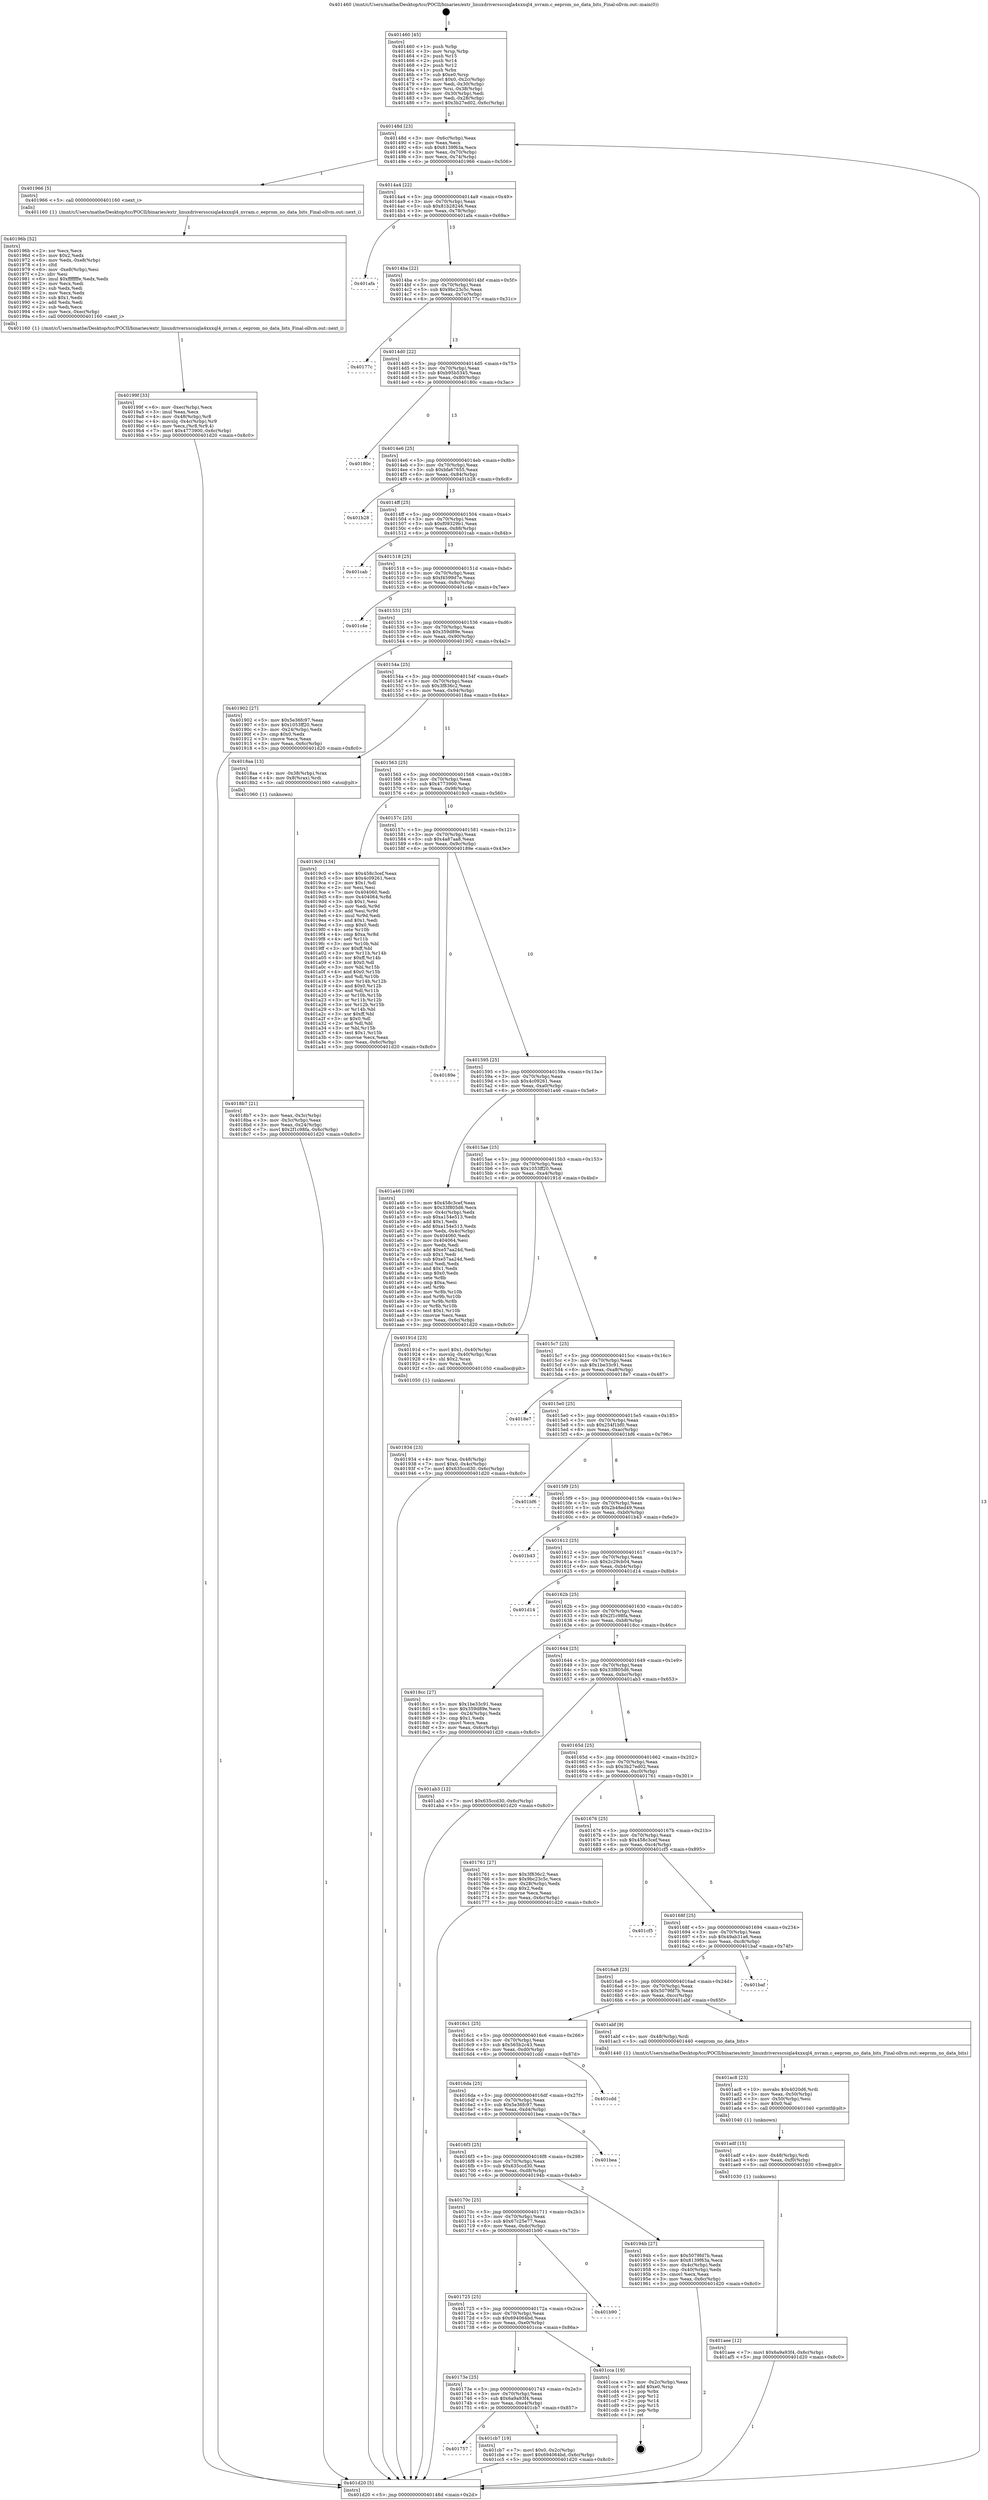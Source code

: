 digraph "0x401460" {
  label = "0x401460 (/mnt/c/Users/mathe/Desktop/tcc/POCII/binaries/extr_linuxdriversscsiqla4xxxql4_nvram.c_eeprom_no_data_bits_Final-ollvm.out::main(0))"
  labelloc = "t"
  node[shape=record]

  Entry [label="",width=0.3,height=0.3,shape=circle,fillcolor=black,style=filled]
  "0x40148d" [label="{
     0x40148d [23]\l
     | [instrs]\l
     &nbsp;&nbsp;0x40148d \<+3\>: mov -0x6c(%rbp),%eax\l
     &nbsp;&nbsp;0x401490 \<+2\>: mov %eax,%ecx\l
     &nbsp;&nbsp;0x401492 \<+6\>: sub $0x8139f63a,%ecx\l
     &nbsp;&nbsp;0x401498 \<+3\>: mov %eax,-0x70(%rbp)\l
     &nbsp;&nbsp;0x40149b \<+3\>: mov %ecx,-0x74(%rbp)\l
     &nbsp;&nbsp;0x40149e \<+6\>: je 0000000000401966 \<main+0x506\>\l
  }"]
  "0x401966" [label="{
     0x401966 [5]\l
     | [instrs]\l
     &nbsp;&nbsp;0x401966 \<+5\>: call 0000000000401160 \<next_i\>\l
     | [calls]\l
     &nbsp;&nbsp;0x401160 \{1\} (/mnt/c/Users/mathe/Desktop/tcc/POCII/binaries/extr_linuxdriversscsiqla4xxxql4_nvram.c_eeprom_no_data_bits_Final-ollvm.out::next_i)\l
  }"]
  "0x4014a4" [label="{
     0x4014a4 [22]\l
     | [instrs]\l
     &nbsp;&nbsp;0x4014a4 \<+5\>: jmp 00000000004014a9 \<main+0x49\>\l
     &nbsp;&nbsp;0x4014a9 \<+3\>: mov -0x70(%rbp),%eax\l
     &nbsp;&nbsp;0x4014ac \<+5\>: sub $0x81b28246,%eax\l
     &nbsp;&nbsp;0x4014b1 \<+3\>: mov %eax,-0x78(%rbp)\l
     &nbsp;&nbsp;0x4014b4 \<+6\>: je 0000000000401afa \<main+0x69a\>\l
  }"]
  Exit [label="",width=0.3,height=0.3,shape=circle,fillcolor=black,style=filled,peripheries=2]
  "0x401afa" [label="{
     0x401afa\l
  }", style=dashed]
  "0x4014ba" [label="{
     0x4014ba [22]\l
     | [instrs]\l
     &nbsp;&nbsp;0x4014ba \<+5\>: jmp 00000000004014bf \<main+0x5f\>\l
     &nbsp;&nbsp;0x4014bf \<+3\>: mov -0x70(%rbp),%eax\l
     &nbsp;&nbsp;0x4014c2 \<+5\>: sub $0x9bc23c5c,%eax\l
     &nbsp;&nbsp;0x4014c7 \<+3\>: mov %eax,-0x7c(%rbp)\l
     &nbsp;&nbsp;0x4014ca \<+6\>: je 000000000040177c \<main+0x31c\>\l
  }"]
  "0x401757" [label="{
     0x401757\l
  }", style=dashed]
  "0x40177c" [label="{
     0x40177c\l
  }", style=dashed]
  "0x4014d0" [label="{
     0x4014d0 [22]\l
     | [instrs]\l
     &nbsp;&nbsp;0x4014d0 \<+5\>: jmp 00000000004014d5 \<main+0x75\>\l
     &nbsp;&nbsp;0x4014d5 \<+3\>: mov -0x70(%rbp),%eax\l
     &nbsp;&nbsp;0x4014d8 \<+5\>: sub $0xb95b5345,%eax\l
     &nbsp;&nbsp;0x4014dd \<+3\>: mov %eax,-0x80(%rbp)\l
     &nbsp;&nbsp;0x4014e0 \<+6\>: je 000000000040180c \<main+0x3ac\>\l
  }"]
  "0x401cb7" [label="{
     0x401cb7 [19]\l
     | [instrs]\l
     &nbsp;&nbsp;0x401cb7 \<+7\>: movl $0x0,-0x2c(%rbp)\l
     &nbsp;&nbsp;0x401cbe \<+7\>: movl $0x694064bd,-0x6c(%rbp)\l
     &nbsp;&nbsp;0x401cc5 \<+5\>: jmp 0000000000401d20 \<main+0x8c0\>\l
  }"]
  "0x40180c" [label="{
     0x40180c\l
  }", style=dashed]
  "0x4014e6" [label="{
     0x4014e6 [25]\l
     | [instrs]\l
     &nbsp;&nbsp;0x4014e6 \<+5\>: jmp 00000000004014eb \<main+0x8b\>\l
     &nbsp;&nbsp;0x4014eb \<+3\>: mov -0x70(%rbp),%eax\l
     &nbsp;&nbsp;0x4014ee \<+5\>: sub $0xbfa67655,%eax\l
     &nbsp;&nbsp;0x4014f3 \<+6\>: mov %eax,-0x84(%rbp)\l
     &nbsp;&nbsp;0x4014f9 \<+6\>: je 0000000000401b28 \<main+0x6c8\>\l
  }"]
  "0x40173e" [label="{
     0x40173e [25]\l
     | [instrs]\l
     &nbsp;&nbsp;0x40173e \<+5\>: jmp 0000000000401743 \<main+0x2e3\>\l
     &nbsp;&nbsp;0x401743 \<+3\>: mov -0x70(%rbp),%eax\l
     &nbsp;&nbsp;0x401746 \<+5\>: sub $0x6a9a93f4,%eax\l
     &nbsp;&nbsp;0x40174b \<+6\>: mov %eax,-0xe4(%rbp)\l
     &nbsp;&nbsp;0x401751 \<+6\>: je 0000000000401cb7 \<main+0x857\>\l
  }"]
  "0x401b28" [label="{
     0x401b28\l
  }", style=dashed]
  "0x4014ff" [label="{
     0x4014ff [25]\l
     | [instrs]\l
     &nbsp;&nbsp;0x4014ff \<+5\>: jmp 0000000000401504 \<main+0xa4\>\l
     &nbsp;&nbsp;0x401504 \<+3\>: mov -0x70(%rbp),%eax\l
     &nbsp;&nbsp;0x401507 \<+5\>: sub $0xf09329b1,%eax\l
     &nbsp;&nbsp;0x40150c \<+6\>: mov %eax,-0x88(%rbp)\l
     &nbsp;&nbsp;0x401512 \<+6\>: je 0000000000401cab \<main+0x84b\>\l
  }"]
  "0x401cca" [label="{
     0x401cca [19]\l
     | [instrs]\l
     &nbsp;&nbsp;0x401cca \<+3\>: mov -0x2c(%rbp),%eax\l
     &nbsp;&nbsp;0x401ccd \<+7\>: add $0xe0,%rsp\l
     &nbsp;&nbsp;0x401cd4 \<+1\>: pop %rbx\l
     &nbsp;&nbsp;0x401cd5 \<+2\>: pop %r12\l
     &nbsp;&nbsp;0x401cd7 \<+2\>: pop %r14\l
     &nbsp;&nbsp;0x401cd9 \<+2\>: pop %r15\l
     &nbsp;&nbsp;0x401cdb \<+1\>: pop %rbp\l
     &nbsp;&nbsp;0x401cdc \<+1\>: ret\l
  }"]
  "0x401cab" [label="{
     0x401cab\l
  }", style=dashed]
  "0x401518" [label="{
     0x401518 [25]\l
     | [instrs]\l
     &nbsp;&nbsp;0x401518 \<+5\>: jmp 000000000040151d \<main+0xbd\>\l
     &nbsp;&nbsp;0x40151d \<+3\>: mov -0x70(%rbp),%eax\l
     &nbsp;&nbsp;0x401520 \<+5\>: sub $0xf4599d7e,%eax\l
     &nbsp;&nbsp;0x401525 \<+6\>: mov %eax,-0x8c(%rbp)\l
     &nbsp;&nbsp;0x40152b \<+6\>: je 0000000000401c4e \<main+0x7ee\>\l
  }"]
  "0x401725" [label="{
     0x401725 [25]\l
     | [instrs]\l
     &nbsp;&nbsp;0x401725 \<+5\>: jmp 000000000040172a \<main+0x2ca\>\l
     &nbsp;&nbsp;0x40172a \<+3\>: mov -0x70(%rbp),%eax\l
     &nbsp;&nbsp;0x40172d \<+5\>: sub $0x694064bd,%eax\l
     &nbsp;&nbsp;0x401732 \<+6\>: mov %eax,-0xe0(%rbp)\l
     &nbsp;&nbsp;0x401738 \<+6\>: je 0000000000401cca \<main+0x86a\>\l
  }"]
  "0x401c4e" [label="{
     0x401c4e\l
  }", style=dashed]
  "0x401531" [label="{
     0x401531 [25]\l
     | [instrs]\l
     &nbsp;&nbsp;0x401531 \<+5\>: jmp 0000000000401536 \<main+0xd6\>\l
     &nbsp;&nbsp;0x401536 \<+3\>: mov -0x70(%rbp),%eax\l
     &nbsp;&nbsp;0x401539 \<+5\>: sub $0x359d89e,%eax\l
     &nbsp;&nbsp;0x40153e \<+6\>: mov %eax,-0x90(%rbp)\l
     &nbsp;&nbsp;0x401544 \<+6\>: je 0000000000401902 \<main+0x4a2\>\l
  }"]
  "0x401b90" [label="{
     0x401b90\l
  }", style=dashed]
  "0x401902" [label="{
     0x401902 [27]\l
     | [instrs]\l
     &nbsp;&nbsp;0x401902 \<+5\>: mov $0x5e36fc97,%eax\l
     &nbsp;&nbsp;0x401907 \<+5\>: mov $0x1053ff20,%ecx\l
     &nbsp;&nbsp;0x40190c \<+3\>: mov -0x24(%rbp),%edx\l
     &nbsp;&nbsp;0x40190f \<+3\>: cmp $0x0,%edx\l
     &nbsp;&nbsp;0x401912 \<+3\>: cmove %ecx,%eax\l
     &nbsp;&nbsp;0x401915 \<+3\>: mov %eax,-0x6c(%rbp)\l
     &nbsp;&nbsp;0x401918 \<+5\>: jmp 0000000000401d20 \<main+0x8c0\>\l
  }"]
  "0x40154a" [label="{
     0x40154a [25]\l
     | [instrs]\l
     &nbsp;&nbsp;0x40154a \<+5\>: jmp 000000000040154f \<main+0xef\>\l
     &nbsp;&nbsp;0x40154f \<+3\>: mov -0x70(%rbp),%eax\l
     &nbsp;&nbsp;0x401552 \<+5\>: sub $0x3f836c2,%eax\l
     &nbsp;&nbsp;0x401557 \<+6\>: mov %eax,-0x94(%rbp)\l
     &nbsp;&nbsp;0x40155d \<+6\>: je 00000000004018aa \<main+0x44a\>\l
  }"]
  "0x401aee" [label="{
     0x401aee [12]\l
     | [instrs]\l
     &nbsp;&nbsp;0x401aee \<+7\>: movl $0x6a9a93f4,-0x6c(%rbp)\l
     &nbsp;&nbsp;0x401af5 \<+5\>: jmp 0000000000401d20 \<main+0x8c0\>\l
  }"]
  "0x4018aa" [label="{
     0x4018aa [13]\l
     | [instrs]\l
     &nbsp;&nbsp;0x4018aa \<+4\>: mov -0x38(%rbp),%rax\l
     &nbsp;&nbsp;0x4018ae \<+4\>: mov 0x8(%rax),%rdi\l
     &nbsp;&nbsp;0x4018b2 \<+5\>: call 0000000000401060 \<atoi@plt\>\l
     | [calls]\l
     &nbsp;&nbsp;0x401060 \{1\} (unknown)\l
  }"]
  "0x401563" [label="{
     0x401563 [25]\l
     | [instrs]\l
     &nbsp;&nbsp;0x401563 \<+5\>: jmp 0000000000401568 \<main+0x108\>\l
     &nbsp;&nbsp;0x401568 \<+3\>: mov -0x70(%rbp),%eax\l
     &nbsp;&nbsp;0x40156b \<+5\>: sub $0x4773900,%eax\l
     &nbsp;&nbsp;0x401570 \<+6\>: mov %eax,-0x98(%rbp)\l
     &nbsp;&nbsp;0x401576 \<+6\>: je 00000000004019c0 \<main+0x560\>\l
  }"]
  "0x401adf" [label="{
     0x401adf [15]\l
     | [instrs]\l
     &nbsp;&nbsp;0x401adf \<+4\>: mov -0x48(%rbp),%rdi\l
     &nbsp;&nbsp;0x401ae3 \<+6\>: mov %eax,-0xf0(%rbp)\l
     &nbsp;&nbsp;0x401ae9 \<+5\>: call 0000000000401030 \<free@plt\>\l
     | [calls]\l
     &nbsp;&nbsp;0x401030 \{1\} (unknown)\l
  }"]
  "0x4019c0" [label="{
     0x4019c0 [134]\l
     | [instrs]\l
     &nbsp;&nbsp;0x4019c0 \<+5\>: mov $0x458c3cef,%eax\l
     &nbsp;&nbsp;0x4019c5 \<+5\>: mov $0x4c09261,%ecx\l
     &nbsp;&nbsp;0x4019ca \<+2\>: mov $0x1,%dl\l
     &nbsp;&nbsp;0x4019cc \<+2\>: xor %esi,%esi\l
     &nbsp;&nbsp;0x4019ce \<+7\>: mov 0x404060,%edi\l
     &nbsp;&nbsp;0x4019d5 \<+8\>: mov 0x404064,%r8d\l
     &nbsp;&nbsp;0x4019dd \<+3\>: sub $0x1,%esi\l
     &nbsp;&nbsp;0x4019e0 \<+3\>: mov %edi,%r9d\l
     &nbsp;&nbsp;0x4019e3 \<+3\>: add %esi,%r9d\l
     &nbsp;&nbsp;0x4019e6 \<+4\>: imul %r9d,%edi\l
     &nbsp;&nbsp;0x4019ea \<+3\>: and $0x1,%edi\l
     &nbsp;&nbsp;0x4019ed \<+3\>: cmp $0x0,%edi\l
     &nbsp;&nbsp;0x4019f0 \<+4\>: sete %r10b\l
     &nbsp;&nbsp;0x4019f4 \<+4\>: cmp $0xa,%r8d\l
     &nbsp;&nbsp;0x4019f8 \<+4\>: setl %r11b\l
     &nbsp;&nbsp;0x4019fc \<+3\>: mov %r10b,%bl\l
     &nbsp;&nbsp;0x4019ff \<+3\>: xor $0xff,%bl\l
     &nbsp;&nbsp;0x401a02 \<+3\>: mov %r11b,%r14b\l
     &nbsp;&nbsp;0x401a05 \<+4\>: xor $0xff,%r14b\l
     &nbsp;&nbsp;0x401a09 \<+3\>: xor $0x0,%dl\l
     &nbsp;&nbsp;0x401a0c \<+3\>: mov %bl,%r15b\l
     &nbsp;&nbsp;0x401a0f \<+4\>: and $0x0,%r15b\l
     &nbsp;&nbsp;0x401a13 \<+3\>: and %dl,%r10b\l
     &nbsp;&nbsp;0x401a16 \<+3\>: mov %r14b,%r12b\l
     &nbsp;&nbsp;0x401a19 \<+4\>: and $0x0,%r12b\l
     &nbsp;&nbsp;0x401a1d \<+3\>: and %dl,%r11b\l
     &nbsp;&nbsp;0x401a20 \<+3\>: or %r10b,%r15b\l
     &nbsp;&nbsp;0x401a23 \<+3\>: or %r11b,%r12b\l
     &nbsp;&nbsp;0x401a26 \<+3\>: xor %r12b,%r15b\l
     &nbsp;&nbsp;0x401a29 \<+3\>: or %r14b,%bl\l
     &nbsp;&nbsp;0x401a2c \<+3\>: xor $0xff,%bl\l
     &nbsp;&nbsp;0x401a2f \<+3\>: or $0x0,%dl\l
     &nbsp;&nbsp;0x401a32 \<+2\>: and %dl,%bl\l
     &nbsp;&nbsp;0x401a34 \<+3\>: or %bl,%r15b\l
     &nbsp;&nbsp;0x401a37 \<+4\>: test $0x1,%r15b\l
     &nbsp;&nbsp;0x401a3b \<+3\>: cmovne %ecx,%eax\l
     &nbsp;&nbsp;0x401a3e \<+3\>: mov %eax,-0x6c(%rbp)\l
     &nbsp;&nbsp;0x401a41 \<+5\>: jmp 0000000000401d20 \<main+0x8c0\>\l
  }"]
  "0x40157c" [label="{
     0x40157c [25]\l
     | [instrs]\l
     &nbsp;&nbsp;0x40157c \<+5\>: jmp 0000000000401581 \<main+0x121\>\l
     &nbsp;&nbsp;0x401581 \<+3\>: mov -0x70(%rbp),%eax\l
     &nbsp;&nbsp;0x401584 \<+5\>: sub $0x4a87aa8,%eax\l
     &nbsp;&nbsp;0x401589 \<+6\>: mov %eax,-0x9c(%rbp)\l
     &nbsp;&nbsp;0x40158f \<+6\>: je 000000000040189e \<main+0x43e\>\l
  }"]
  "0x401ac8" [label="{
     0x401ac8 [23]\l
     | [instrs]\l
     &nbsp;&nbsp;0x401ac8 \<+10\>: movabs $0x4020d6,%rdi\l
     &nbsp;&nbsp;0x401ad2 \<+3\>: mov %eax,-0x50(%rbp)\l
     &nbsp;&nbsp;0x401ad5 \<+3\>: mov -0x50(%rbp),%esi\l
     &nbsp;&nbsp;0x401ad8 \<+2\>: mov $0x0,%al\l
     &nbsp;&nbsp;0x401ada \<+5\>: call 0000000000401040 \<printf@plt\>\l
     | [calls]\l
     &nbsp;&nbsp;0x401040 \{1\} (unknown)\l
  }"]
  "0x40189e" [label="{
     0x40189e\l
  }", style=dashed]
  "0x401595" [label="{
     0x401595 [25]\l
     | [instrs]\l
     &nbsp;&nbsp;0x401595 \<+5\>: jmp 000000000040159a \<main+0x13a\>\l
     &nbsp;&nbsp;0x40159a \<+3\>: mov -0x70(%rbp),%eax\l
     &nbsp;&nbsp;0x40159d \<+5\>: sub $0x4c09261,%eax\l
     &nbsp;&nbsp;0x4015a2 \<+6\>: mov %eax,-0xa0(%rbp)\l
     &nbsp;&nbsp;0x4015a8 \<+6\>: je 0000000000401a46 \<main+0x5e6\>\l
  }"]
  "0x40199f" [label="{
     0x40199f [33]\l
     | [instrs]\l
     &nbsp;&nbsp;0x40199f \<+6\>: mov -0xec(%rbp),%ecx\l
     &nbsp;&nbsp;0x4019a5 \<+3\>: imul %eax,%ecx\l
     &nbsp;&nbsp;0x4019a8 \<+4\>: mov -0x48(%rbp),%r8\l
     &nbsp;&nbsp;0x4019ac \<+4\>: movslq -0x4c(%rbp),%r9\l
     &nbsp;&nbsp;0x4019b0 \<+4\>: mov %ecx,(%r8,%r9,4)\l
     &nbsp;&nbsp;0x4019b4 \<+7\>: movl $0x4773900,-0x6c(%rbp)\l
     &nbsp;&nbsp;0x4019bb \<+5\>: jmp 0000000000401d20 \<main+0x8c0\>\l
  }"]
  "0x401a46" [label="{
     0x401a46 [109]\l
     | [instrs]\l
     &nbsp;&nbsp;0x401a46 \<+5\>: mov $0x458c3cef,%eax\l
     &nbsp;&nbsp;0x401a4b \<+5\>: mov $0x33f805d6,%ecx\l
     &nbsp;&nbsp;0x401a50 \<+3\>: mov -0x4c(%rbp),%edx\l
     &nbsp;&nbsp;0x401a53 \<+6\>: sub $0xa154e513,%edx\l
     &nbsp;&nbsp;0x401a59 \<+3\>: add $0x1,%edx\l
     &nbsp;&nbsp;0x401a5c \<+6\>: add $0xa154e513,%edx\l
     &nbsp;&nbsp;0x401a62 \<+3\>: mov %edx,-0x4c(%rbp)\l
     &nbsp;&nbsp;0x401a65 \<+7\>: mov 0x404060,%edx\l
     &nbsp;&nbsp;0x401a6c \<+7\>: mov 0x404064,%esi\l
     &nbsp;&nbsp;0x401a73 \<+2\>: mov %edx,%edi\l
     &nbsp;&nbsp;0x401a75 \<+6\>: add $0xe57aa24d,%edi\l
     &nbsp;&nbsp;0x401a7b \<+3\>: sub $0x1,%edi\l
     &nbsp;&nbsp;0x401a7e \<+6\>: sub $0xe57aa24d,%edi\l
     &nbsp;&nbsp;0x401a84 \<+3\>: imul %edi,%edx\l
     &nbsp;&nbsp;0x401a87 \<+3\>: and $0x1,%edx\l
     &nbsp;&nbsp;0x401a8a \<+3\>: cmp $0x0,%edx\l
     &nbsp;&nbsp;0x401a8d \<+4\>: sete %r8b\l
     &nbsp;&nbsp;0x401a91 \<+3\>: cmp $0xa,%esi\l
     &nbsp;&nbsp;0x401a94 \<+4\>: setl %r9b\l
     &nbsp;&nbsp;0x401a98 \<+3\>: mov %r8b,%r10b\l
     &nbsp;&nbsp;0x401a9b \<+3\>: and %r9b,%r10b\l
     &nbsp;&nbsp;0x401a9e \<+3\>: xor %r9b,%r8b\l
     &nbsp;&nbsp;0x401aa1 \<+3\>: or %r8b,%r10b\l
     &nbsp;&nbsp;0x401aa4 \<+4\>: test $0x1,%r10b\l
     &nbsp;&nbsp;0x401aa8 \<+3\>: cmovne %ecx,%eax\l
     &nbsp;&nbsp;0x401aab \<+3\>: mov %eax,-0x6c(%rbp)\l
     &nbsp;&nbsp;0x401aae \<+5\>: jmp 0000000000401d20 \<main+0x8c0\>\l
  }"]
  "0x4015ae" [label="{
     0x4015ae [25]\l
     | [instrs]\l
     &nbsp;&nbsp;0x4015ae \<+5\>: jmp 00000000004015b3 \<main+0x153\>\l
     &nbsp;&nbsp;0x4015b3 \<+3\>: mov -0x70(%rbp),%eax\l
     &nbsp;&nbsp;0x4015b6 \<+5\>: sub $0x1053ff20,%eax\l
     &nbsp;&nbsp;0x4015bb \<+6\>: mov %eax,-0xa4(%rbp)\l
     &nbsp;&nbsp;0x4015c1 \<+6\>: je 000000000040191d \<main+0x4bd\>\l
  }"]
  "0x40196b" [label="{
     0x40196b [52]\l
     | [instrs]\l
     &nbsp;&nbsp;0x40196b \<+2\>: xor %ecx,%ecx\l
     &nbsp;&nbsp;0x40196d \<+5\>: mov $0x2,%edx\l
     &nbsp;&nbsp;0x401972 \<+6\>: mov %edx,-0xe8(%rbp)\l
     &nbsp;&nbsp;0x401978 \<+1\>: cltd\l
     &nbsp;&nbsp;0x401979 \<+6\>: mov -0xe8(%rbp),%esi\l
     &nbsp;&nbsp;0x40197f \<+2\>: idiv %esi\l
     &nbsp;&nbsp;0x401981 \<+6\>: imul $0xfffffffe,%edx,%edx\l
     &nbsp;&nbsp;0x401987 \<+2\>: mov %ecx,%edi\l
     &nbsp;&nbsp;0x401989 \<+2\>: sub %edx,%edi\l
     &nbsp;&nbsp;0x40198b \<+2\>: mov %ecx,%edx\l
     &nbsp;&nbsp;0x40198d \<+3\>: sub $0x1,%edx\l
     &nbsp;&nbsp;0x401990 \<+2\>: add %edx,%edi\l
     &nbsp;&nbsp;0x401992 \<+2\>: sub %edi,%ecx\l
     &nbsp;&nbsp;0x401994 \<+6\>: mov %ecx,-0xec(%rbp)\l
     &nbsp;&nbsp;0x40199a \<+5\>: call 0000000000401160 \<next_i\>\l
     | [calls]\l
     &nbsp;&nbsp;0x401160 \{1\} (/mnt/c/Users/mathe/Desktop/tcc/POCII/binaries/extr_linuxdriversscsiqla4xxxql4_nvram.c_eeprom_no_data_bits_Final-ollvm.out::next_i)\l
  }"]
  "0x40191d" [label="{
     0x40191d [23]\l
     | [instrs]\l
     &nbsp;&nbsp;0x40191d \<+7\>: movl $0x1,-0x40(%rbp)\l
     &nbsp;&nbsp;0x401924 \<+4\>: movslq -0x40(%rbp),%rax\l
     &nbsp;&nbsp;0x401928 \<+4\>: shl $0x2,%rax\l
     &nbsp;&nbsp;0x40192c \<+3\>: mov %rax,%rdi\l
     &nbsp;&nbsp;0x40192f \<+5\>: call 0000000000401050 \<malloc@plt\>\l
     | [calls]\l
     &nbsp;&nbsp;0x401050 \{1\} (unknown)\l
  }"]
  "0x4015c7" [label="{
     0x4015c7 [25]\l
     | [instrs]\l
     &nbsp;&nbsp;0x4015c7 \<+5\>: jmp 00000000004015cc \<main+0x16c\>\l
     &nbsp;&nbsp;0x4015cc \<+3\>: mov -0x70(%rbp),%eax\l
     &nbsp;&nbsp;0x4015cf \<+5\>: sub $0x1be33c91,%eax\l
     &nbsp;&nbsp;0x4015d4 \<+6\>: mov %eax,-0xa8(%rbp)\l
     &nbsp;&nbsp;0x4015da \<+6\>: je 00000000004018e7 \<main+0x487\>\l
  }"]
  "0x40170c" [label="{
     0x40170c [25]\l
     | [instrs]\l
     &nbsp;&nbsp;0x40170c \<+5\>: jmp 0000000000401711 \<main+0x2b1\>\l
     &nbsp;&nbsp;0x401711 \<+3\>: mov -0x70(%rbp),%eax\l
     &nbsp;&nbsp;0x401714 \<+5\>: sub $0x67c25e77,%eax\l
     &nbsp;&nbsp;0x401719 \<+6\>: mov %eax,-0xdc(%rbp)\l
     &nbsp;&nbsp;0x40171f \<+6\>: je 0000000000401b90 \<main+0x730\>\l
  }"]
  "0x4018e7" [label="{
     0x4018e7\l
  }", style=dashed]
  "0x4015e0" [label="{
     0x4015e0 [25]\l
     | [instrs]\l
     &nbsp;&nbsp;0x4015e0 \<+5\>: jmp 00000000004015e5 \<main+0x185\>\l
     &nbsp;&nbsp;0x4015e5 \<+3\>: mov -0x70(%rbp),%eax\l
     &nbsp;&nbsp;0x4015e8 \<+5\>: sub $0x254f1bf0,%eax\l
     &nbsp;&nbsp;0x4015ed \<+6\>: mov %eax,-0xac(%rbp)\l
     &nbsp;&nbsp;0x4015f3 \<+6\>: je 0000000000401bf6 \<main+0x796\>\l
  }"]
  "0x40194b" [label="{
     0x40194b [27]\l
     | [instrs]\l
     &nbsp;&nbsp;0x40194b \<+5\>: mov $0x5079fd7b,%eax\l
     &nbsp;&nbsp;0x401950 \<+5\>: mov $0x8139f63a,%ecx\l
     &nbsp;&nbsp;0x401955 \<+3\>: mov -0x4c(%rbp),%edx\l
     &nbsp;&nbsp;0x401958 \<+3\>: cmp -0x40(%rbp),%edx\l
     &nbsp;&nbsp;0x40195b \<+3\>: cmovl %ecx,%eax\l
     &nbsp;&nbsp;0x40195e \<+3\>: mov %eax,-0x6c(%rbp)\l
     &nbsp;&nbsp;0x401961 \<+5\>: jmp 0000000000401d20 \<main+0x8c0\>\l
  }"]
  "0x401bf6" [label="{
     0x401bf6\l
  }", style=dashed]
  "0x4015f9" [label="{
     0x4015f9 [25]\l
     | [instrs]\l
     &nbsp;&nbsp;0x4015f9 \<+5\>: jmp 00000000004015fe \<main+0x19e\>\l
     &nbsp;&nbsp;0x4015fe \<+3\>: mov -0x70(%rbp),%eax\l
     &nbsp;&nbsp;0x401601 \<+5\>: sub $0x2b48ed49,%eax\l
     &nbsp;&nbsp;0x401606 \<+6\>: mov %eax,-0xb0(%rbp)\l
     &nbsp;&nbsp;0x40160c \<+6\>: je 0000000000401b43 \<main+0x6e3\>\l
  }"]
  "0x4016f3" [label="{
     0x4016f3 [25]\l
     | [instrs]\l
     &nbsp;&nbsp;0x4016f3 \<+5\>: jmp 00000000004016f8 \<main+0x298\>\l
     &nbsp;&nbsp;0x4016f8 \<+3\>: mov -0x70(%rbp),%eax\l
     &nbsp;&nbsp;0x4016fb \<+5\>: sub $0x635ccd30,%eax\l
     &nbsp;&nbsp;0x401700 \<+6\>: mov %eax,-0xd8(%rbp)\l
     &nbsp;&nbsp;0x401706 \<+6\>: je 000000000040194b \<main+0x4eb\>\l
  }"]
  "0x401b43" [label="{
     0x401b43\l
  }", style=dashed]
  "0x401612" [label="{
     0x401612 [25]\l
     | [instrs]\l
     &nbsp;&nbsp;0x401612 \<+5\>: jmp 0000000000401617 \<main+0x1b7\>\l
     &nbsp;&nbsp;0x401617 \<+3\>: mov -0x70(%rbp),%eax\l
     &nbsp;&nbsp;0x40161a \<+5\>: sub $0x2c29cb04,%eax\l
     &nbsp;&nbsp;0x40161f \<+6\>: mov %eax,-0xb4(%rbp)\l
     &nbsp;&nbsp;0x401625 \<+6\>: je 0000000000401d14 \<main+0x8b4\>\l
  }"]
  "0x401bea" [label="{
     0x401bea\l
  }", style=dashed]
  "0x401d14" [label="{
     0x401d14\l
  }", style=dashed]
  "0x40162b" [label="{
     0x40162b [25]\l
     | [instrs]\l
     &nbsp;&nbsp;0x40162b \<+5\>: jmp 0000000000401630 \<main+0x1d0\>\l
     &nbsp;&nbsp;0x401630 \<+3\>: mov -0x70(%rbp),%eax\l
     &nbsp;&nbsp;0x401633 \<+5\>: sub $0x2f1c98fa,%eax\l
     &nbsp;&nbsp;0x401638 \<+6\>: mov %eax,-0xb8(%rbp)\l
     &nbsp;&nbsp;0x40163e \<+6\>: je 00000000004018cc \<main+0x46c\>\l
  }"]
  "0x4016da" [label="{
     0x4016da [25]\l
     | [instrs]\l
     &nbsp;&nbsp;0x4016da \<+5\>: jmp 00000000004016df \<main+0x27f\>\l
     &nbsp;&nbsp;0x4016df \<+3\>: mov -0x70(%rbp),%eax\l
     &nbsp;&nbsp;0x4016e2 \<+5\>: sub $0x5e36fc97,%eax\l
     &nbsp;&nbsp;0x4016e7 \<+6\>: mov %eax,-0xd4(%rbp)\l
     &nbsp;&nbsp;0x4016ed \<+6\>: je 0000000000401bea \<main+0x78a\>\l
  }"]
  "0x4018cc" [label="{
     0x4018cc [27]\l
     | [instrs]\l
     &nbsp;&nbsp;0x4018cc \<+5\>: mov $0x1be33c91,%eax\l
     &nbsp;&nbsp;0x4018d1 \<+5\>: mov $0x359d89e,%ecx\l
     &nbsp;&nbsp;0x4018d6 \<+3\>: mov -0x24(%rbp),%edx\l
     &nbsp;&nbsp;0x4018d9 \<+3\>: cmp $0x1,%edx\l
     &nbsp;&nbsp;0x4018dc \<+3\>: cmovl %ecx,%eax\l
     &nbsp;&nbsp;0x4018df \<+3\>: mov %eax,-0x6c(%rbp)\l
     &nbsp;&nbsp;0x4018e2 \<+5\>: jmp 0000000000401d20 \<main+0x8c0\>\l
  }"]
  "0x401644" [label="{
     0x401644 [25]\l
     | [instrs]\l
     &nbsp;&nbsp;0x401644 \<+5\>: jmp 0000000000401649 \<main+0x1e9\>\l
     &nbsp;&nbsp;0x401649 \<+3\>: mov -0x70(%rbp),%eax\l
     &nbsp;&nbsp;0x40164c \<+5\>: sub $0x33f805d6,%eax\l
     &nbsp;&nbsp;0x401651 \<+6\>: mov %eax,-0xbc(%rbp)\l
     &nbsp;&nbsp;0x401657 \<+6\>: je 0000000000401ab3 \<main+0x653\>\l
  }"]
  "0x401cdd" [label="{
     0x401cdd\l
  }", style=dashed]
  "0x401ab3" [label="{
     0x401ab3 [12]\l
     | [instrs]\l
     &nbsp;&nbsp;0x401ab3 \<+7\>: movl $0x635ccd30,-0x6c(%rbp)\l
     &nbsp;&nbsp;0x401aba \<+5\>: jmp 0000000000401d20 \<main+0x8c0\>\l
  }"]
  "0x40165d" [label="{
     0x40165d [25]\l
     | [instrs]\l
     &nbsp;&nbsp;0x40165d \<+5\>: jmp 0000000000401662 \<main+0x202\>\l
     &nbsp;&nbsp;0x401662 \<+3\>: mov -0x70(%rbp),%eax\l
     &nbsp;&nbsp;0x401665 \<+5\>: sub $0x3b27ed02,%eax\l
     &nbsp;&nbsp;0x40166a \<+6\>: mov %eax,-0xc0(%rbp)\l
     &nbsp;&nbsp;0x401670 \<+6\>: je 0000000000401761 \<main+0x301\>\l
  }"]
  "0x4016c1" [label="{
     0x4016c1 [25]\l
     | [instrs]\l
     &nbsp;&nbsp;0x4016c1 \<+5\>: jmp 00000000004016c6 \<main+0x266\>\l
     &nbsp;&nbsp;0x4016c6 \<+3\>: mov -0x70(%rbp),%eax\l
     &nbsp;&nbsp;0x4016c9 \<+5\>: sub $0x565b2c43,%eax\l
     &nbsp;&nbsp;0x4016ce \<+6\>: mov %eax,-0xd0(%rbp)\l
     &nbsp;&nbsp;0x4016d4 \<+6\>: je 0000000000401cdd \<main+0x87d\>\l
  }"]
  "0x401761" [label="{
     0x401761 [27]\l
     | [instrs]\l
     &nbsp;&nbsp;0x401761 \<+5\>: mov $0x3f836c2,%eax\l
     &nbsp;&nbsp;0x401766 \<+5\>: mov $0x9bc23c5c,%ecx\l
     &nbsp;&nbsp;0x40176b \<+3\>: mov -0x28(%rbp),%edx\l
     &nbsp;&nbsp;0x40176e \<+3\>: cmp $0x2,%edx\l
     &nbsp;&nbsp;0x401771 \<+3\>: cmovne %ecx,%eax\l
     &nbsp;&nbsp;0x401774 \<+3\>: mov %eax,-0x6c(%rbp)\l
     &nbsp;&nbsp;0x401777 \<+5\>: jmp 0000000000401d20 \<main+0x8c0\>\l
  }"]
  "0x401676" [label="{
     0x401676 [25]\l
     | [instrs]\l
     &nbsp;&nbsp;0x401676 \<+5\>: jmp 000000000040167b \<main+0x21b\>\l
     &nbsp;&nbsp;0x40167b \<+3\>: mov -0x70(%rbp),%eax\l
     &nbsp;&nbsp;0x40167e \<+5\>: sub $0x458c3cef,%eax\l
     &nbsp;&nbsp;0x401683 \<+6\>: mov %eax,-0xc4(%rbp)\l
     &nbsp;&nbsp;0x401689 \<+6\>: je 0000000000401cf5 \<main+0x895\>\l
  }"]
  "0x401d20" [label="{
     0x401d20 [5]\l
     | [instrs]\l
     &nbsp;&nbsp;0x401d20 \<+5\>: jmp 000000000040148d \<main+0x2d\>\l
  }"]
  "0x401460" [label="{
     0x401460 [45]\l
     | [instrs]\l
     &nbsp;&nbsp;0x401460 \<+1\>: push %rbp\l
     &nbsp;&nbsp;0x401461 \<+3\>: mov %rsp,%rbp\l
     &nbsp;&nbsp;0x401464 \<+2\>: push %r15\l
     &nbsp;&nbsp;0x401466 \<+2\>: push %r14\l
     &nbsp;&nbsp;0x401468 \<+2\>: push %r12\l
     &nbsp;&nbsp;0x40146a \<+1\>: push %rbx\l
     &nbsp;&nbsp;0x40146b \<+7\>: sub $0xe0,%rsp\l
     &nbsp;&nbsp;0x401472 \<+7\>: movl $0x0,-0x2c(%rbp)\l
     &nbsp;&nbsp;0x401479 \<+3\>: mov %edi,-0x30(%rbp)\l
     &nbsp;&nbsp;0x40147c \<+4\>: mov %rsi,-0x38(%rbp)\l
     &nbsp;&nbsp;0x401480 \<+3\>: mov -0x30(%rbp),%edi\l
     &nbsp;&nbsp;0x401483 \<+3\>: mov %edi,-0x28(%rbp)\l
     &nbsp;&nbsp;0x401486 \<+7\>: movl $0x3b27ed02,-0x6c(%rbp)\l
  }"]
  "0x4018b7" [label="{
     0x4018b7 [21]\l
     | [instrs]\l
     &nbsp;&nbsp;0x4018b7 \<+3\>: mov %eax,-0x3c(%rbp)\l
     &nbsp;&nbsp;0x4018ba \<+3\>: mov -0x3c(%rbp),%eax\l
     &nbsp;&nbsp;0x4018bd \<+3\>: mov %eax,-0x24(%rbp)\l
     &nbsp;&nbsp;0x4018c0 \<+7\>: movl $0x2f1c98fa,-0x6c(%rbp)\l
     &nbsp;&nbsp;0x4018c7 \<+5\>: jmp 0000000000401d20 \<main+0x8c0\>\l
  }"]
  "0x401934" [label="{
     0x401934 [23]\l
     | [instrs]\l
     &nbsp;&nbsp;0x401934 \<+4\>: mov %rax,-0x48(%rbp)\l
     &nbsp;&nbsp;0x401938 \<+7\>: movl $0x0,-0x4c(%rbp)\l
     &nbsp;&nbsp;0x40193f \<+7\>: movl $0x635ccd30,-0x6c(%rbp)\l
     &nbsp;&nbsp;0x401946 \<+5\>: jmp 0000000000401d20 \<main+0x8c0\>\l
  }"]
  "0x401abf" [label="{
     0x401abf [9]\l
     | [instrs]\l
     &nbsp;&nbsp;0x401abf \<+4\>: mov -0x48(%rbp),%rdi\l
     &nbsp;&nbsp;0x401ac3 \<+5\>: call 0000000000401440 \<eeprom_no_data_bits\>\l
     | [calls]\l
     &nbsp;&nbsp;0x401440 \{1\} (/mnt/c/Users/mathe/Desktop/tcc/POCII/binaries/extr_linuxdriversscsiqla4xxxql4_nvram.c_eeprom_no_data_bits_Final-ollvm.out::eeprom_no_data_bits)\l
  }"]
  "0x401cf5" [label="{
     0x401cf5\l
  }", style=dashed]
  "0x40168f" [label="{
     0x40168f [25]\l
     | [instrs]\l
     &nbsp;&nbsp;0x40168f \<+5\>: jmp 0000000000401694 \<main+0x234\>\l
     &nbsp;&nbsp;0x401694 \<+3\>: mov -0x70(%rbp),%eax\l
     &nbsp;&nbsp;0x401697 \<+5\>: sub $0x49ab31a6,%eax\l
     &nbsp;&nbsp;0x40169c \<+6\>: mov %eax,-0xc8(%rbp)\l
     &nbsp;&nbsp;0x4016a2 \<+6\>: je 0000000000401baf \<main+0x74f\>\l
  }"]
  "0x4016a8" [label="{
     0x4016a8 [25]\l
     | [instrs]\l
     &nbsp;&nbsp;0x4016a8 \<+5\>: jmp 00000000004016ad \<main+0x24d\>\l
     &nbsp;&nbsp;0x4016ad \<+3\>: mov -0x70(%rbp),%eax\l
     &nbsp;&nbsp;0x4016b0 \<+5\>: sub $0x5079fd7b,%eax\l
     &nbsp;&nbsp;0x4016b5 \<+6\>: mov %eax,-0xcc(%rbp)\l
     &nbsp;&nbsp;0x4016bb \<+6\>: je 0000000000401abf \<main+0x65f\>\l
  }"]
  "0x401baf" [label="{
     0x401baf\l
  }", style=dashed]
  Entry -> "0x401460" [label=" 1"]
  "0x40148d" -> "0x401966" [label=" 1"]
  "0x40148d" -> "0x4014a4" [label=" 13"]
  "0x401cca" -> Exit [label=" 1"]
  "0x4014a4" -> "0x401afa" [label=" 0"]
  "0x4014a4" -> "0x4014ba" [label=" 13"]
  "0x401cb7" -> "0x401d20" [label=" 1"]
  "0x4014ba" -> "0x40177c" [label=" 0"]
  "0x4014ba" -> "0x4014d0" [label=" 13"]
  "0x40173e" -> "0x401757" [label=" 0"]
  "0x4014d0" -> "0x40180c" [label=" 0"]
  "0x4014d0" -> "0x4014e6" [label=" 13"]
  "0x40173e" -> "0x401cb7" [label=" 1"]
  "0x4014e6" -> "0x401b28" [label=" 0"]
  "0x4014e6" -> "0x4014ff" [label=" 13"]
  "0x401725" -> "0x40173e" [label=" 1"]
  "0x4014ff" -> "0x401cab" [label=" 0"]
  "0x4014ff" -> "0x401518" [label=" 13"]
  "0x401725" -> "0x401cca" [label=" 1"]
  "0x401518" -> "0x401c4e" [label=" 0"]
  "0x401518" -> "0x401531" [label=" 13"]
  "0x40170c" -> "0x401725" [label=" 2"]
  "0x401531" -> "0x401902" [label=" 1"]
  "0x401531" -> "0x40154a" [label=" 12"]
  "0x40170c" -> "0x401b90" [label=" 0"]
  "0x40154a" -> "0x4018aa" [label=" 1"]
  "0x40154a" -> "0x401563" [label=" 11"]
  "0x401aee" -> "0x401d20" [label=" 1"]
  "0x401563" -> "0x4019c0" [label=" 1"]
  "0x401563" -> "0x40157c" [label=" 10"]
  "0x401adf" -> "0x401aee" [label=" 1"]
  "0x40157c" -> "0x40189e" [label=" 0"]
  "0x40157c" -> "0x401595" [label=" 10"]
  "0x401ac8" -> "0x401adf" [label=" 1"]
  "0x401595" -> "0x401a46" [label=" 1"]
  "0x401595" -> "0x4015ae" [label=" 9"]
  "0x401abf" -> "0x401ac8" [label=" 1"]
  "0x4015ae" -> "0x40191d" [label=" 1"]
  "0x4015ae" -> "0x4015c7" [label=" 8"]
  "0x401ab3" -> "0x401d20" [label=" 1"]
  "0x4015c7" -> "0x4018e7" [label=" 0"]
  "0x4015c7" -> "0x4015e0" [label=" 8"]
  "0x401a46" -> "0x401d20" [label=" 1"]
  "0x4015e0" -> "0x401bf6" [label=" 0"]
  "0x4015e0" -> "0x4015f9" [label=" 8"]
  "0x4019c0" -> "0x401d20" [label=" 1"]
  "0x4015f9" -> "0x401b43" [label=" 0"]
  "0x4015f9" -> "0x401612" [label=" 8"]
  "0x40196b" -> "0x40199f" [label=" 1"]
  "0x401612" -> "0x401d14" [label=" 0"]
  "0x401612" -> "0x40162b" [label=" 8"]
  "0x401966" -> "0x40196b" [label=" 1"]
  "0x40162b" -> "0x4018cc" [label=" 1"]
  "0x40162b" -> "0x401644" [label=" 7"]
  "0x4016f3" -> "0x40170c" [label=" 2"]
  "0x401644" -> "0x401ab3" [label=" 1"]
  "0x401644" -> "0x40165d" [label=" 6"]
  "0x4016f3" -> "0x40194b" [label=" 2"]
  "0x40165d" -> "0x401761" [label=" 1"]
  "0x40165d" -> "0x401676" [label=" 5"]
  "0x401761" -> "0x401d20" [label=" 1"]
  "0x401460" -> "0x40148d" [label=" 1"]
  "0x401d20" -> "0x40148d" [label=" 13"]
  "0x4018aa" -> "0x4018b7" [label=" 1"]
  "0x4018b7" -> "0x401d20" [label=" 1"]
  "0x4018cc" -> "0x401d20" [label=" 1"]
  "0x401902" -> "0x401d20" [label=" 1"]
  "0x40191d" -> "0x401934" [label=" 1"]
  "0x401934" -> "0x401d20" [label=" 1"]
  "0x4016da" -> "0x4016f3" [label=" 4"]
  "0x401676" -> "0x401cf5" [label=" 0"]
  "0x401676" -> "0x40168f" [label=" 5"]
  "0x4016da" -> "0x401bea" [label=" 0"]
  "0x40168f" -> "0x401baf" [label=" 0"]
  "0x40168f" -> "0x4016a8" [label=" 5"]
  "0x40194b" -> "0x401d20" [label=" 2"]
  "0x4016a8" -> "0x401abf" [label=" 1"]
  "0x4016a8" -> "0x4016c1" [label=" 4"]
  "0x40199f" -> "0x401d20" [label=" 1"]
  "0x4016c1" -> "0x401cdd" [label=" 0"]
  "0x4016c1" -> "0x4016da" [label=" 4"]
}
